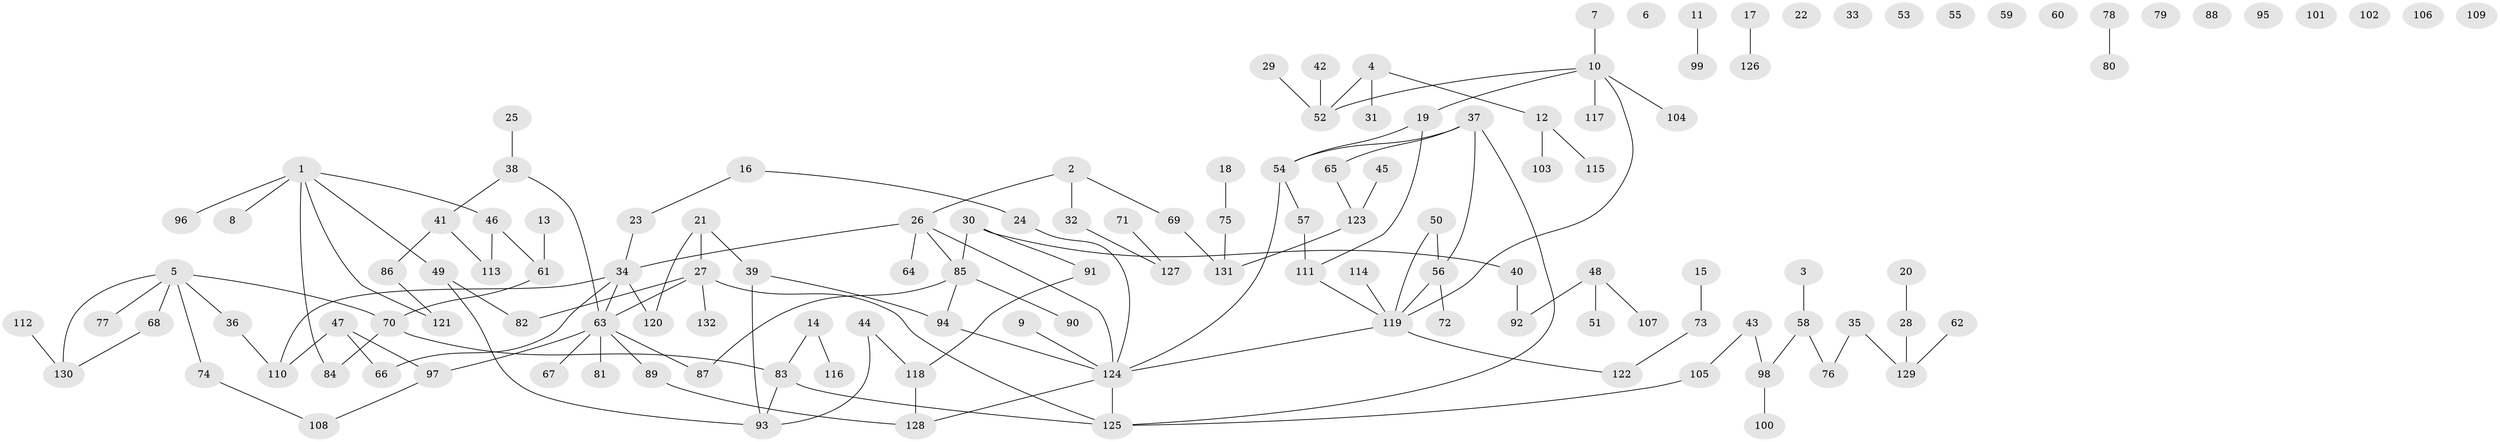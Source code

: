 // coarse degree distribution, {5: 0.043478260869565216, 6: 0.043478260869565216, 2: 0.2391304347826087, 3: 0.08695652173913043, 0: 0.15217391304347827, 1: 0.358695652173913, 13: 0.010869565217391304, 4: 0.05434782608695652, 12: 0.010869565217391304}
// Generated by graph-tools (version 1.1) at 2025/16/03/04/25 18:16:35]
// undirected, 132 vertices, 141 edges
graph export_dot {
graph [start="1"]
  node [color=gray90,style=filled];
  1;
  2;
  3;
  4;
  5;
  6;
  7;
  8;
  9;
  10;
  11;
  12;
  13;
  14;
  15;
  16;
  17;
  18;
  19;
  20;
  21;
  22;
  23;
  24;
  25;
  26;
  27;
  28;
  29;
  30;
  31;
  32;
  33;
  34;
  35;
  36;
  37;
  38;
  39;
  40;
  41;
  42;
  43;
  44;
  45;
  46;
  47;
  48;
  49;
  50;
  51;
  52;
  53;
  54;
  55;
  56;
  57;
  58;
  59;
  60;
  61;
  62;
  63;
  64;
  65;
  66;
  67;
  68;
  69;
  70;
  71;
  72;
  73;
  74;
  75;
  76;
  77;
  78;
  79;
  80;
  81;
  82;
  83;
  84;
  85;
  86;
  87;
  88;
  89;
  90;
  91;
  92;
  93;
  94;
  95;
  96;
  97;
  98;
  99;
  100;
  101;
  102;
  103;
  104;
  105;
  106;
  107;
  108;
  109;
  110;
  111;
  112;
  113;
  114;
  115;
  116;
  117;
  118;
  119;
  120;
  121;
  122;
  123;
  124;
  125;
  126;
  127;
  128;
  129;
  130;
  131;
  132;
  1 -- 8;
  1 -- 46;
  1 -- 49;
  1 -- 84;
  1 -- 96;
  1 -- 121;
  2 -- 26;
  2 -- 32;
  2 -- 69;
  3 -- 58;
  4 -- 12;
  4 -- 31;
  4 -- 52;
  5 -- 36;
  5 -- 68;
  5 -- 70;
  5 -- 74;
  5 -- 77;
  5 -- 130;
  7 -- 10;
  9 -- 124;
  10 -- 19;
  10 -- 52;
  10 -- 104;
  10 -- 117;
  10 -- 119;
  11 -- 99;
  12 -- 103;
  12 -- 115;
  13 -- 61;
  14 -- 83;
  14 -- 116;
  15 -- 73;
  16 -- 23;
  16 -- 24;
  17 -- 126;
  18 -- 75;
  19 -- 54;
  19 -- 111;
  20 -- 28;
  21 -- 27;
  21 -- 39;
  21 -- 120;
  23 -- 34;
  24 -- 124;
  25 -- 38;
  26 -- 34;
  26 -- 64;
  26 -- 85;
  26 -- 124;
  27 -- 63;
  27 -- 82;
  27 -- 125;
  27 -- 132;
  28 -- 129;
  29 -- 52;
  30 -- 40;
  30 -- 85;
  30 -- 91;
  32 -- 127;
  34 -- 63;
  34 -- 66;
  34 -- 110;
  34 -- 120;
  35 -- 76;
  35 -- 129;
  36 -- 110;
  37 -- 54;
  37 -- 56;
  37 -- 65;
  37 -- 125;
  38 -- 41;
  38 -- 63;
  39 -- 93;
  39 -- 94;
  40 -- 92;
  41 -- 86;
  41 -- 113;
  42 -- 52;
  43 -- 98;
  43 -- 105;
  44 -- 93;
  44 -- 118;
  45 -- 123;
  46 -- 61;
  46 -- 113;
  47 -- 66;
  47 -- 97;
  47 -- 110;
  48 -- 51;
  48 -- 92;
  48 -- 107;
  49 -- 82;
  49 -- 93;
  50 -- 56;
  50 -- 119;
  54 -- 57;
  54 -- 124;
  56 -- 72;
  56 -- 119;
  57 -- 111;
  58 -- 76;
  58 -- 98;
  61 -- 70;
  62 -- 129;
  63 -- 67;
  63 -- 81;
  63 -- 87;
  63 -- 89;
  63 -- 97;
  65 -- 123;
  68 -- 130;
  69 -- 131;
  70 -- 83;
  70 -- 84;
  71 -- 127;
  73 -- 122;
  74 -- 108;
  75 -- 131;
  78 -- 80;
  83 -- 93;
  83 -- 125;
  85 -- 87;
  85 -- 90;
  85 -- 94;
  86 -- 121;
  89 -- 128;
  91 -- 118;
  94 -- 124;
  97 -- 108;
  98 -- 100;
  105 -- 125;
  111 -- 119;
  112 -- 130;
  114 -- 119;
  118 -- 128;
  119 -- 122;
  119 -- 124;
  123 -- 131;
  124 -- 125;
  124 -- 128;
}
